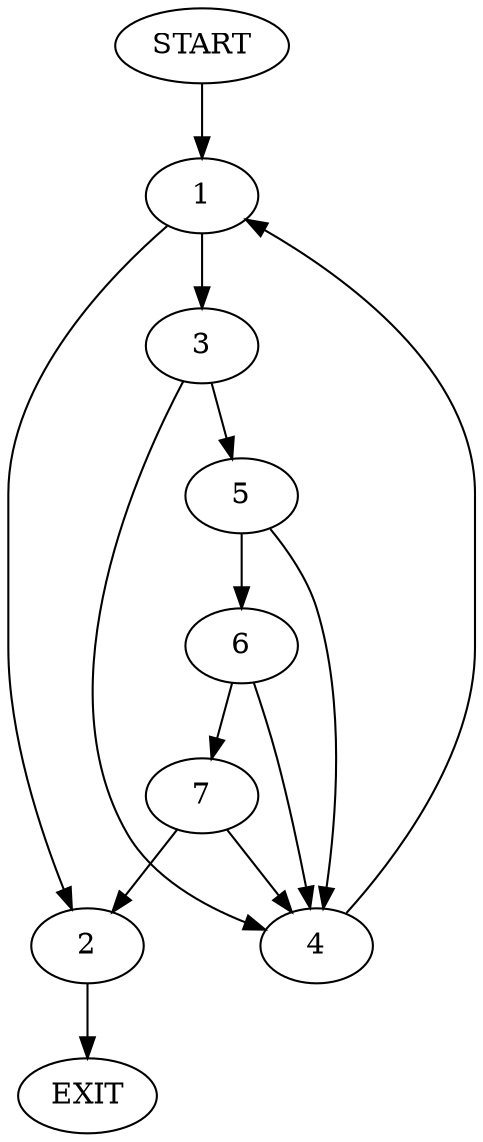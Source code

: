 digraph {
0 [label="START"]
8 [label="EXIT"]
0 -> 1
1 -> 2
1 -> 3
3 -> 4
3 -> 5
2 -> 8
5 -> 6
5 -> 4
4 -> 1
6 -> 4
6 -> 7
7 -> 2
7 -> 4
}
